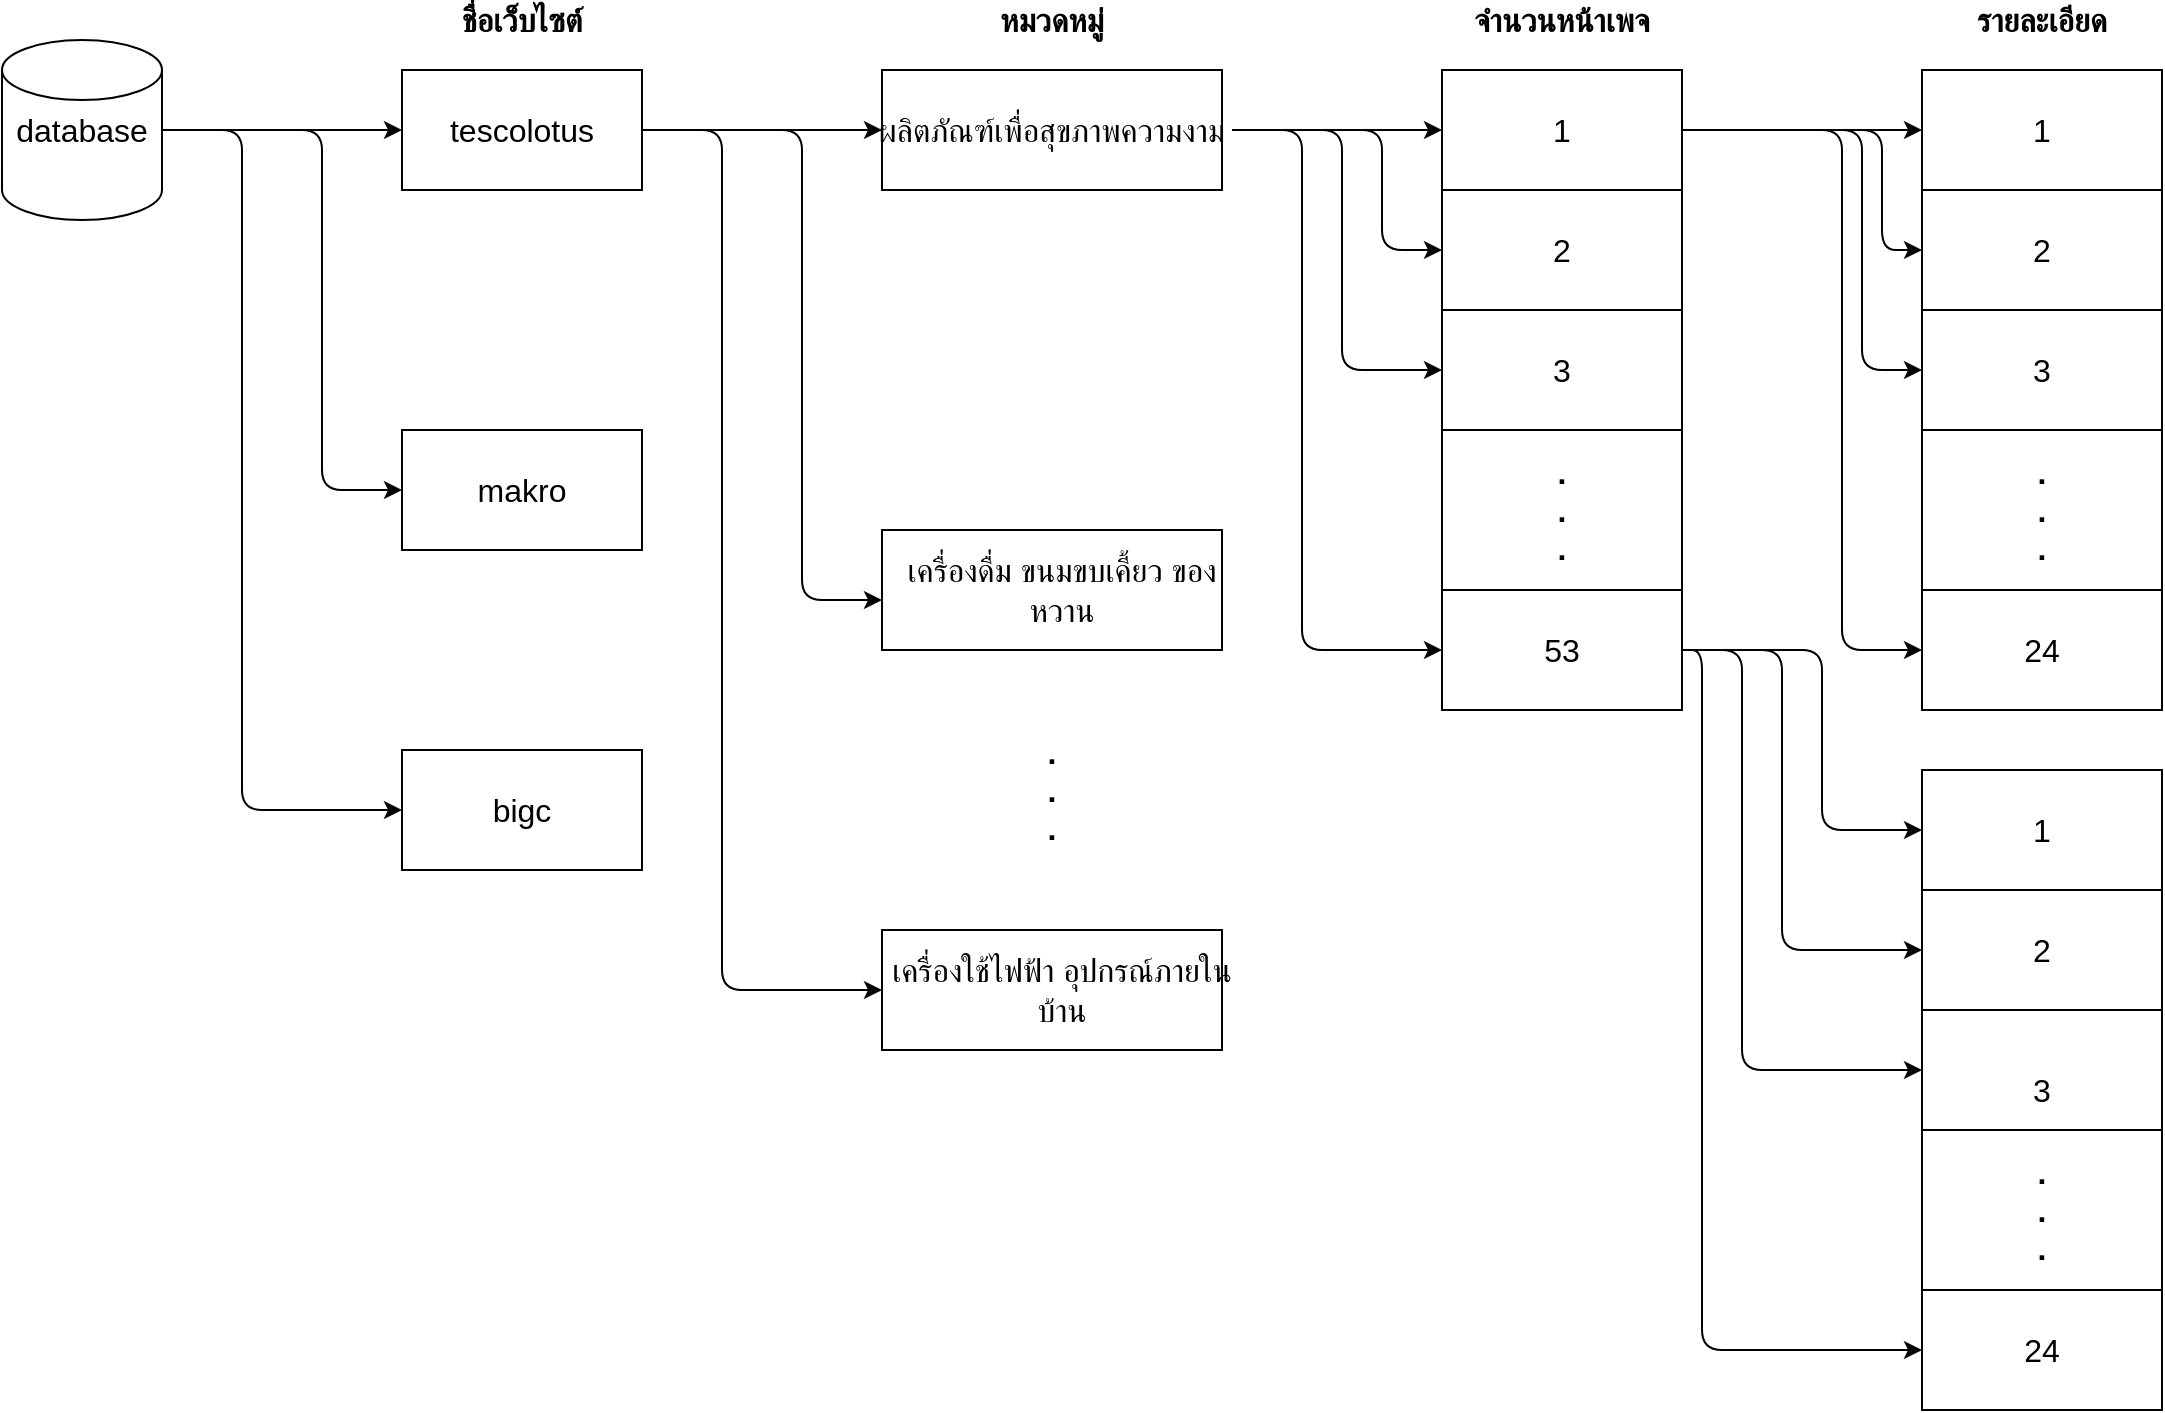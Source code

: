 <mxfile version="14.4.3" type="device"><diagram id="eDEsTDvLarD-YiUVRjUD" name="Page-1"><mxGraphModel dx="1602" dy="1026" grid="1" gridSize="10" guides="1" tooltips="1" connect="1" arrows="1" fold="1" page="1" pageScale="1" pageWidth="1920" pageHeight="1200" math="0" shadow="0"><root><mxCell id="0"/><mxCell id="1" parent="0"/><mxCell id="hex__hkt7IEPzipqFCfx-1" value="" style="shape=cylinder3;whiteSpace=wrap;html=1;boundedLbl=1;backgroundOutline=1;size=15;" vertex="1" parent="1"><mxGeometry x="80" y="35" width="80" height="90" as="geometry"/></mxCell><mxCell id="hex__hkt7IEPzipqFCfx-2" value="" style="rounded=0;whiteSpace=wrap;html=1;" vertex="1" parent="1"><mxGeometry x="280" y="50" width="120" height="60" as="geometry"/></mxCell><mxCell id="hex__hkt7IEPzipqFCfx-3" value="" style="endArrow=classic;html=1;exitX=1;exitY=0.5;exitDx=0;exitDy=0;exitPerimeter=0;entryX=0;entryY=0.5;entryDx=0;entryDy=0;" edge="1" parent="1" source="hex__hkt7IEPzipqFCfx-1" target="hex__hkt7IEPzipqFCfx-2"><mxGeometry width="50" height="50" relative="1" as="geometry"><mxPoint x="160" y="120" as="sourcePoint"/><mxPoint x="210" y="70" as="targetPoint"/></mxGeometry></mxCell><mxCell id="hex__hkt7IEPzipqFCfx-4" value="" style="rounded=0;whiteSpace=wrap;html=1;" vertex="1" parent="1"><mxGeometry x="520" y="50" width="170" height="60" as="geometry"/></mxCell><mxCell id="hex__hkt7IEPzipqFCfx-5" value="" style="endArrow=classic;html=1;exitX=1;exitY=0.5;exitDx=0;exitDy=0;entryX=0;entryY=0.5;entryDx=0;entryDy=0;" edge="1" parent="1" source="hex__hkt7IEPzipqFCfx-2" target="hex__hkt7IEPzipqFCfx-4"><mxGeometry width="50" height="50" relative="1" as="geometry"><mxPoint x="430" y="120" as="sourcePoint"/><mxPoint x="480" y="70" as="targetPoint"/></mxGeometry></mxCell><mxCell id="hex__hkt7IEPzipqFCfx-6" value="" style="rounded=0;whiteSpace=wrap;html=1;" vertex="1" parent="1"><mxGeometry x="520" y="280" width="170" height="60" as="geometry"/></mxCell><mxCell id="hex__hkt7IEPzipqFCfx-7" value="" style="rounded=0;whiteSpace=wrap;html=1;" vertex="1" parent="1"><mxGeometry x="520" y="480" width="170" height="60" as="geometry"/></mxCell><mxCell id="hex__hkt7IEPzipqFCfx-27" value="" style="rounded=0;whiteSpace=wrap;html=1;" vertex="1" parent="1"><mxGeometry x="800" y="50" width="120" height="60" as="geometry"/></mxCell><mxCell id="hex__hkt7IEPzipqFCfx-28" value="" style="rounded=0;whiteSpace=wrap;html=1;" vertex="1" parent="1"><mxGeometry x="800" y="110" width="120" height="60" as="geometry"/></mxCell><mxCell id="hex__hkt7IEPzipqFCfx-29" value="" style="rounded=0;whiteSpace=wrap;html=1;" vertex="1" parent="1"><mxGeometry x="800" y="170" width="120" height="60" as="geometry"/></mxCell><mxCell id="hex__hkt7IEPzipqFCfx-30" value="" style="rounded=0;whiteSpace=wrap;html=1;" vertex="1" parent="1"><mxGeometry x="1040" y="230" width="120" height="80" as="geometry"/></mxCell><mxCell id="hex__hkt7IEPzipqFCfx-31" value="" style="rounded=0;whiteSpace=wrap;html=1;" vertex="1" parent="1"><mxGeometry x="800" y="310" width="120" height="60" as="geometry"/></mxCell><mxCell id="hex__hkt7IEPzipqFCfx-32" value="tescolotus" style="text;html=1;strokeColor=none;fillColor=none;align=center;verticalAlign=middle;whiteSpace=wrap;rounded=0;fontSize=16;" vertex="1" parent="1"><mxGeometry x="310" y="70" width="60" height="20" as="geometry"/></mxCell><mxCell id="hex__hkt7IEPzipqFCfx-34" value="ผลิตภัณฑ์เพื่อสุขภาพความงาม" style="text;html=1;strokeColor=none;fillColor=none;align=center;verticalAlign=middle;whiteSpace=wrap;rounded=0;fontSize=16;" vertex="1" parent="1"><mxGeometry x="515" y="70" width="180" height="20" as="geometry"/></mxCell><mxCell id="hex__hkt7IEPzipqFCfx-35" value="เครื่องดื่ม ขนมขบเคี้ยว ของหวาน" style="text;html=1;strokeColor=none;fillColor=none;align=center;verticalAlign=middle;whiteSpace=wrap;rounded=0;fontSize=16;" vertex="1" parent="1"><mxGeometry x="520" y="300" width="180" height="20" as="geometry"/></mxCell><mxCell id="hex__hkt7IEPzipqFCfx-36" value="" style="endArrow=classic;html=1;fontSize=16;entryX=0;entryY=0.75;entryDx=0;entryDy=0;exitX=1;exitY=0.5;exitDx=0;exitDy=0;edgeStyle=orthogonalEdgeStyle;" edge="1" parent="1" source="hex__hkt7IEPzipqFCfx-2" target="hex__hkt7IEPzipqFCfx-35"><mxGeometry width="50" height="50" relative="1" as="geometry"><mxPoint x="400" y="280" as="sourcePoint"/><mxPoint x="450" y="230" as="targetPoint"/><Array as="points"><mxPoint x="480" y="80"/><mxPoint x="480" y="315"/></Array></mxGeometry></mxCell><mxCell id="hex__hkt7IEPzipqFCfx-37" value="เครื่องใช้ไฟฟ้า อุปกรณ์ภายในบ้าน" style="text;html=1;strokeColor=none;fillColor=none;align=center;verticalAlign=middle;whiteSpace=wrap;rounded=0;fontSize=16;" vertex="1" parent="1"><mxGeometry x="520" y="500" width="180" height="20" as="geometry"/></mxCell><mxCell id="hex__hkt7IEPzipqFCfx-40" value="" style="endArrow=classic;html=1;fontSize=16;entryX=0;entryY=0.5;entryDx=0;entryDy=0;exitX=1;exitY=0.5;exitDx=0;exitDy=0;edgeStyle=orthogonalEdgeStyle;" edge="1" parent="1" source="hex__hkt7IEPzipqFCfx-2" target="hex__hkt7IEPzipqFCfx-37"><mxGeometry width="50" height="50" relative="1" as="geometry"><mxPoint x="380" y="500" as="sourcePoint"/><mxPoint x="430" y="450" as="targetPoint"/><Array as="points"><mxPoint x="440" y="80"/><mxPoint x="440" y="510"/></Array></mxGeometry></mxCell><mxCell id="hex__hkt7IEPzipqFCfx-41" value="1" style="text;html=1;strokeColor=none;fillColor=none;align=center;verticalAlign=middle;whiteSpace=wrap;rounded=0;fontSize=16;" vertex="1" parent="1"><mxGeometry x="835" y="70" width="50" height="20" as="geometry"/></mxCell><mxCell id="hex__hkt7IEPzipqFCfx-42" value="2" style="text;html=1;strokeColor=none;fillColor=none;align=center;verticalAlign=middle;whiteSpace=wrap;rounded=0;fontSize=16;" vertex="1" parent="1"><mxGeometry x="835" y="130" width="50" height="20" as="geometry"/></mxCell><mxCell id="hex__hkt7IEPzipqFCfx-43" value="3" style="text;html=1;strokeColor=none;fillColor=none;align=center;verticalAlign=middle;whiteSpace=wrap;rounded=0;fontSize=16;" vertex="1" parent="1"><mxGeometry x="835" y="190" width="50" height="20" as="geometry"/></mxCell><mxCell id="hex__hkt7IEPzipqFCfx-46" value="53" style="text;html=1;strokeColor=none;fillColor=none;align=center;verticalAlign=middle;whiteSpace=wrap;rounded=0;fontSize=16;" vertex="1" parent="1"><mxGeometry x="835" y="330" width="50" height="20" as="geometry"/></mxCell><mxCell id="hex__hkt7IEPzipqFCfx-47" value="" style="rounded=0;whiteSpace=wrap;html=1;fontSize=16;" vertex="1" parent="1"><mxGeometry x="1040" y="50" width="120" height="60" as="geometry"/></mxCell><mxCell id="hex__hkt7IEPzipqFCfx-48" value="" style="rounded=0;whiteSpace=wrap;html=1;fontSize=16;" vertex="1" parent="1"><mxGeometry x="1040" y="110" width="120" height="60" as="geometry"/></mxCell><mxCell id="hex__hkt7IEPzipqFCfx-49" value="" style="rounded=0;whiteSpace=wrap;html=1;fontSize=16;" vertex="1" parent="1"><mxGeometry x="1040" y="170" width="120" height="60" as="geometry"/></mxCell><mxCell id="hex__hkt7IEPzipqFCfx-50" value="" style="rounded=0;whiteSpace=wrap;html=1;fontSize=16;" vertex="1" parent="1"><mxGeometry x="1040" y="310" width="120" height="60" as="geometry"/></mxCell><mxCell id="hex__hkt7IEPzipqFCfx-51" value="" style="endArrow=classic;html=1;fontSize=16;entryX=0;entryY=0.5;entryDx=0;entryDy=0;exitX=1;exitY=0.5;exitDx=0;exitDy=0;" edge="1" parent="1" source="hex__hkt7IEPzipqFCfx-34" target="hex__hkt7IEPzipqFCfx-27"><mxGeometry width="50" height="50" relative="1" as="geometry"><mxPoint x="710" y="140" as="sourcePoint"/><mxPoint x="750" y="70" as="targetPoint"/></mxGeometry></mxCell><mxCell id="hex__hkt7IEPzipqFCfx-52" value="" style="endArrow=classic;html=1;fontSize=16;entryX=0;entryY=0.5;entryDx=0;entryDy=0;exitX=1;exitY=0.5;exitDx=0;exitDy=0;edgeStyle=orthogonalEdgeStyle;" edge="1" parent="1" source="hex__hkt7IEPzipqFCfx-34" target="hex__hkt7IEPzipqFCfx-28"><mxGeometry width="50" height="50" relative="1" as="geometry"><mxPoint x="695" y="160" as="sourcePoint"/><mxPoint x="760" y="150" as="targetPoint"/><Array as="points"><mxPoint x="770" y="80"/><mxPoint x="770" y="140"/></Array></mxGeometry></mxCell><mxCell id="hex__hkt7IEPzipqFCfx-53" value="" style="endArrow=classic;html=1;fontSize=16;entryX=0;entryY=0.5;entryDx=0;entryDy=0;exitX=1;exitY=0.5;exitDx=0;exitDy=0;edgeStyle=orthogonalEdgeStyle;" edge="1" parent="1" source="hex__hkt7IEPzipqFCfx-34" target="hex__hkt7IEPzipqFCfx-29"><mxGeometry width="50" height="50" relative="1" as="geometry"><mxPoint x="700" y="210" as="sourcePoint"/><mxPoint x="800" y="190" as="targetPoint"/><Array as="points"><mxPoint x="750" y="80"/><mxPoint x="750" y="200"/></Array></mxGeometry></mxCell><mxCell id="hex__hkt7IEPzipqFCfx-54" value="" style="endArrow=classic;html=1;fontSize=16;entryX=0;entryY=0.5;entryDx=0;entryDy=0;exitX=1;exitY=0.5;exitDx=0;exitDy=0;edgeStyle=orthogonalEdgeStyle;" edge="1" parent="1" source="hex__hkt7IEPzipqFCfx-34" target="hex__hkt7IEPzipqFCfx-31"><mxGeometry width="50" height="50" relative="1" as="geometry"><mxPoint x="695" y="170" as="sourcePoint"/><mxPoint x="780" y="380" as="targetPoint"/><Array as="points"><mxPoint x="730" y="80"/><mxPoint x="730" y="340"/></Array></mxGeometry></mxCell><mxCell id="hex__hkt7IEPzipqFCfx-55" value="" style="rounded=0;whiteSpace=wrap;html=1;fontSize=16;" vertex="1" parent="1"><mxGeometry x="1040" y="400" width="120" height="60" as="geometry"/></mxCell><mxCell id="hex__hkt7IEPzipqFCfx-56" value="" style="rounded=0;whiteSpace=wrap;html=1;fontSize=16;" vertex="1" parent="1"><mxGeometry x="1040" y="460" width="120" height="60" as="geometry"/></mxCell><mxCell id="hex__hkt7IEPzipqFCfx-57" value="" style="rounded=0;whiteSpace=wrap;html=1;fontSize=16;" vertex="1" parent="1"><mxGeometry x="1040" y="520" width="120" height="60" as="geometry"/></mxCell><mxCell id="hex__hkt7IEPzipqFCfx-58" value="" style="rounded=0;whiteSpace=wrap;html=1;" vertex="1" parent="1"><mxGeometry x="1040" y="580" width="120" height="80" as="geometry"/></mxCell><mxCell id="hex__hkt7IEPzipqFCfx-59" value="" style="rounded=0;whiteSpace=wrap;html=1;fontSize=16;" vertex="1" parent="1"><mxGeometry x="1040" y="660" width="120" height="60" as="geometry"/></mxCell><mxCell id="hex__hkt7IEPzipqFCfx-61" value="" style="rounded=0;whiteSpace=wrap;html=1;" vertex="1" parent="1"><mxGeometry x="800" y="230" width="120" height="80" as="geometry"/></mxCell><mxCell id="hex__hkt7IEPzipqFCfx-62" value="&lt;b&gt;.&lt;br&gt;.&lt;br&gt;.&lt;/b&gt;" style="text;html=1;strokeColor=none;fillColor=none;align=center;verticalAlign=middle;whiteSpace=wrap;rounded=0;fontSize=16;" vertex="1" parent="1"><mxGeometry x="835" y="250" width="50" height="40" as="geometry"/></mxCell><mxCell id="hex__hkt7IEPzipqFCfx-63" value="&lt;b&gt;.&lt;br&gt;.&lt;br&gt;.&lt;/b&gt;" style="text;html=1;strokeColor=none;fillColor=none;align=center;verticalAlign=middle;whiteSpace=wrap;rounded=0;fontSize=16;" vertex="1" parent="1"><mxGeometry x="1075" y="250" width="50" height="40" as="geometry"/></mxCell><mxCell id="hex__hkt7IEPzipqFCfx-64" value="&lt;b&gt;.&lt;br&gt;.&lt;br&gt;.&lt;/b&gt;" style="text;html=1;strokeColor=none;fillColor=none;align=center;verticalAlign=middle;whiteSpace=wrap;rounded=0;fontSize=16;" vertex="1" parent="1"><mxGeometry x="1075" y="600" width="50" height="40" as="geometry"/></mxCell><mxCell id="hex__hkt7IEPzipqFCfx-65" value="1" style="text;html=1;strokeColor=none;fillColor=none;align=center;verticalAlign=middle;whiteSpace=wrap;rounded=0;fontSize=16;" vertex="1" parent="1"><mxGeometry x="1075" y="70" width="50" height="20" as="geometry"/></mxCell><mxCell id="hex__hkt7IEPzipqFCfx-66" value="2" style="text;html=1;strokeColor=none;fillColor=none;align=center;verticalAlign=middle;whiteSpace=wrap;rounded=0;fontSize=16;" vertex="1" parent="1"><mxGeometry x="1075" y="130" width="50" height="20" as="geometry"/></mxCell><mxCell id="hex__hkt7IEPzipqFCfx-67" value="3" style="text;html=1;strokeColor=none;fillColor=none;align=center;verticalAlign=middle;whiteSpace=wrap;rounded=0;fontSize=16;" vertex="1" parent="1"><mxGeometry x="1075" y="190" width="50" height="20" as="geometry"/></mxCell><mxCell id="hex__hkt7IEPzipqFCfx-68" value="24" style="text;html=1;strokeColor=none;fillColor=none;align=center;verticalAlign=middle;whiteSpace=wrap;rounded=0;fontSize=16;" vertex="1" parent="1"><mxGeometry x="1075" y="330" width="50" height="20" as="geometry"/></mxCell><mxCell id="hex__hkt7IEPzipqFCfx-69" value="1" style="text;html=1;strokeColor=none;fillColor=none;align=center;verticalAlign=middle;whiteSpace=wrap;rounded=0;fontSize=16;" vertex="1" parent="1"><mxGeometry x="1075" y="420" width="50" height="20" as="geometry"/></mxCell><mxCell id="hex__hkt7IEPzipqFCfx-70" value="2" style="text;html=1;strokeColor=none;fillColor=none;align=center;verticalAlign=middle;whiteSpace=wrap;rounded=0;fontSize=16;" vertex="1" parent="1"><mxGeometry x="1075" y="480" width="50" height="20" as="geometry"/></mxCell><mxCell id="hex__hkt7IEPzipqFCfx-71" value="3" style="text;html=1;strokeColor=none;fillColor=none;align=center;verticalAlign=middle;whiteSpace=wrap;rounded=0;fontSize=16;" vertex="1" parent="1"><mxGeometry x="1075" y="550" width="50" height="20" as="geometry"/></mxCell><mxCell id="hex__hkt7IEPzipqFCfx-72" value="24" style="text;html=1;strokeColor=none;fillColor=none;align=center;verticalAlign=middle;whiteSpace=wrap;rounded=0;fontSize=16;" vertex="1" parent="1"><mxGeometry x="1075" y="680" width="50" height="20" as="geometry"/></mxCell><mxCell id="hex__hkt7IEPzipqFCfx-73" value="" style="endArrow=classic;html=1;fontSize=16;exitX=1;exitY=0.5;exitDx=0;exitDy=0;entryX=0;entryY=0.5;entryDx=0;entryDy=0;" edge="1" parent="1" source="hex__hkt7IEPzipqFCfx-27" target="hex__hkt7IEPzipqFCfx-47"><mxGeometry width="50" height="50" relative="1" as="geometry"><mxPoint x="960" y="190" as="sourcePoint"/><mxPoint x="1010" y="140" as="targetPoint"/></mxGeometry></mxCell><mxCell id="hex__hkt7IEPzipqFCfx-74" value="" style="endArrow=classic;html=1;fontSize=16;exitX=1;exitY=0.5;exitDx=0;exitDy=0;entryX=0;entryY=0.5;entryDx=0;entryDy=0;edgeStyle=orthogonalEdgeStyle;" edge="1" parent="1" source="hex__hkt7IEPzipqFCfx-27" target="hex__hkt7IEPzipqFCfx-48"><mxGeometry width="50" height="50" relative="1" as="geometry"><mxPoint x="960" y="470" as="sourcePoint"/><mxPoint x="1010" y="420" as="targetPoint"/><Array as="points"><mxPoint x="1020" y="80"/><mxPoint x="1020" y="140"/></Array></mxGeometry></mxCell><mxCell id="hex__hkt7IEPzipqFCfx-75" value="" style="endArrow=classic;html=1;fontSize=16;exitX=1;exitY=0.5;exitDx=0;exitDy=0;entryX=0;entryY=0.5;entryDx=0;entryDy=0;edgeStyle=orthogonalEdgeStyle;" edge="1" parent="1" source="hex__hkt7IEPzipqFCfx-27" target="hex__hkt7IEPzipqFCfx-49"><mxGeometry width="50" height="50" relative="1" as="geometry"><mxPoint x="860" y="520" as="sourcePoint"/><mxPoint x="910" y="470" as="targetPoint"/><Array as="points"><mxPoint x="1010" y="80"/><mxPoint x="1010" y="200"/></Array></mxGeometry></mxCell><mxCell id="hex__hkt7IEPzipqFCfx-76" value="" style="endArrow=classic;html=1;fontSize=16;exitX=1;exitY=0.5;exitDx=0;exitDy=0;entryX=0;entryY=0.5;entryDx=0;entryDy=0;edgeStyle=orthogonalEdgeStyle;" edge="1" parent="1" source="hex__hkt7IEPzipqFCfx-27" target="hex__hkt7IEPzipqFCfx-50"><mxGeometry width="50" height="50" relative="1" as="geometry"><mxPoint x="920" y="510" as="sourcePoint"/><mxPoint x="970" y="460" as="targetPoint"/><Array as="points"><mxPoint x="1000" y="80"/><mxPoint x="1000" y="340"/></Array></mxGeometry></mxCell><mxCell id="hex__hkt7IEPzipqFCfx-77" value="" style="endArrow=classic;html=1;fontSize=16;exitX=1;exitY=0.5;exitDx=0;exitDy=0;entryX=0;entryY=0.5;entryDx=0;entryDy=0;edgeStyle=orthogonalEdgeStyle;" edge="1" parent="1" source="hex__hkt7IEPzipqFCfx-31" target="hex__hkt7IEPzipqFCfx-55"><mxGeometry width="50" height="50" relative="1" as="geometry"><mxPoint x="930" y="510" as="sourcePoint"/><mxPoint x="980" y="460" as="targetPoint"/><Array as="points"><mxPoint x="990" y="340"/><mxPoint x="990" y="430"/></Array></mxGeometry></mxCell><mxCell id="hex__hkt7IEPzipqFCfx-78" value="" style="endArrow=classic;html=1;fontSize=16;exitX=1;exitY=0.5;exitDx=0;exitDy=0;entryX=0;entryY=0.5;entryDx=0;entryDy=0;edgeStyle=orthogonalEdgeStyle;" edge="1" parent="1" source="hex__hkt7IEPzipqFCfx-31" target="hex__hkt7IEPzipqFCfx-56"><mxGeometry width="50" height="50" relative="1" as="geometry"><mxPoint x="970" y="570" as="sourcePoint"/><mxPoint x="1020" y="520" as="targetPoint"/><Array as="points"><mxPoint x="970" y="340"/><mxPoint x="970" y="490"/></Array></mxGeometry></mxCell><mxCell id="hex__hkt7IEPzipqFCfx-79" value="" style="endArrow=classic;html=1;fontSize=16;exitX=1;exitY=0.5;exitDx=0;exitDy=0;entryX=0;entryY=0.5;entryDx=0;entryDy=0;edgeStyle=orthogonalEdgeStyle;" edge="1" parent="1" source="hex__hkt7IEPzipqFCfx-31" target="hex__hkt7IEPzipqFCfx-57"><mxGeometry width="50" height="50" relative="1" as="geometry"><mxPoint x="960" y="570" as="sourcePoint"/><mxPoint x="1010" y="520" as="targetPoint"/><Array as="points"><mxPoint x="950" y="340"/><mxPoint x="950" y="550"/></Array></mxGeometry></mxCell><mxCell id="hex__hkt7IEPzipqFCfx-80" value="" style="endArrow=classic;html=1;fontSize=16;exitX=1;exitY=0.5;exitDx=0;exitDy=0;entryX=0;entryY=0.5;entryDx=0;entryDy=0;edgeStyle=orthogonalEdgeStyle;" edge="1" parent="1" source="hex__hkt7IEPzipqFCfx-31" target="hex__hkt7IEPzipqFCfx-59"><mxGeometry width="50" height="50" relative="1" as="geometry"><mxPoint x="880" y="650" as="sourcePoint"/><mxPoint x="930" y="600" as="targetPoint"/><Array as="points"><mxPoint x="930" y="340"/><mxPoint x="930" y="690"/></Array></mxGeometry></mxCell><mxCell id="hex__hkt7IEPzipqFCfx-81" value="database" style="text;html=1;strokeColor=none;fillColor=none;align=center;verticalAlign=middle;whiteSpace=wrap;rounded=0;fontSize=16;" vertex="1" parent="1"><mxGeometry x="90" y="70" width="60" height="20" as="geometry"/></mxCell><mxCell id="hex__hkt7IEPzipqFCfx-82" value="&lt;b&gt;ชื่อเว็บไซต์&lt;/b&gt;" style="text;html=1;strokeColor=none;fillColor=none;align=center;verticalAlign=middle;whiteSpace=wrap;rounded=0;fontSize=16;" vertex="1" parent="1"><mxGeometry x="300" y="15" width="80" height="20" as="geometry"/></mxCell><mxCell id="hex__hkt7IEPzipqFCfx-83" value="&lt;b&gt;หมวดหมู่&lt;/b&gt;" style="text;html=1;strokeColor=none;fillColor=none;align=center;verticalAlign=middle;whiteSpace=wrap;rounded=0;fontSize=16;" vertex="1" parent="1"><mxGeometry x="565" y="15" width="80" height="20" as="geometry"/></mxCell><mxCell id="hex__hkt7IEPzipqFCfx-84" value="&lt;b&gt;จำนวนหน้าเพจ&lt;/b&gt;" style="text;html=1;strokeColor=none;fillColor=none;align=center;verticalAlign=middle;whiteSpace=wrap;rounded=0;fontSize=16;" vertex="1" parent="1"><mxGeometry x="805" y="15" width="110" height="20" as="geometry"/></mxCell><mxCell id="hex__hkt7IEPzipqFCfx-85" value="&lt;b&gt;รายละเอียด&lt;/b&gt;" style="text;html=1;strokeColor=none;fillColor=none;align=center;verticalAlign=middle;whiteSpace=wrap;rounded=0;fontSize=16;" vertex="1" parent="1"><mxGeometry x="1055" y="15" width="90" height="20" as="geometry"/></mxCell><mxCell id="hex__hkt7IEPzipqFCfx-86" value="" style="rounded=0;whiteSpace=wrap;html=1;fontSize=16;" vertex="1" parent="1"><mxGeometry x="280" y="230" width="120" height="60" as="geometry"/></mxCell><mxCell id="hex__hkt7IEPzipqFCfx-87" value="makro" style="text;html=1;strokeColor=none;fillColor=none;align=center;verticalAlign=middle;whiteSpace=wrap;rounded=0;fontSize=16;" vertex="1" parent="1"><mxGeometry x="310" y="250" width="60" height="20" as="geometry"/></mxCell><mxCell id="hex__hkt7IEPzipqFCfx-88" value="" style="rounded=0;whiteSpace=wrap;html=1;fontSize=16;" vertex="1" parent="1"><mxGeometry x="280" y="390" width="120" height="60" as="geometry"/></mxCell><mxCell id="hex__hkt7IEPzipqFCfx-89" value="bigc" style="text;html=1;strokeColor=none;fillColor=none;align=center;verticalAlign=middle;whiteSpace=wrap;rounded=0;fontSize=16;" vertex="1" parent="1"><mxGeometry x="310" y="410" width="60" height="20" as="geometry"/></mxCell><mxCell id="hex__hkt7IEPzipqFCfx-90" value="" style="endArrow=classic;html=1;fontSize=16;entryX=0;entryY=0.5;entryDx=0;entryDy=0;exitX=1;exitY=0.5;exitDx=0;exitDy=0;exitPerimeter=0;edgeStyle=orthogonalEdgeStyle;" edge="1" parent="1" source="hex__hkt7IEPzipqFCfx-1" target="hex__hkt7IEPzipqFCfx-86"><mxGeometry width="50" height="50" relative="1" as="geometry"><mxPoint x="70" y="320" as="sourcePoint"/><mxPoint x="120" y="270" as="targetPoint"/><Array as="points"><mxPoint x="240" y="80"/><mxPoint x="240" y="260"/></Array></mxGeometry></mxCell><mxCell id="hex__hkt7IEPzipqFCfx-91" value="" style="endArrow=classic;html=1;fontSize=16;entryX=0;entryY=0.5;entryDx=0;entryDy=0;exitX=1;exitY=0.5;exitDx=0;exitDy=0;exitPerimeter=0;edgeStyle=orthogonalEdgeStyle;" edge="1" parent="1" source="hex__hkt7IEPzipqFCfx-1" target="hex__hkt7IEPzipqFCfx-88"><mxGeometry width="50" height="50" relative="1" as="geometry"><mxPoint x="160" y="470" as="sourcePoint"/><mxPoint x="210" y="420" as="targetPoint"/><Array as="points"><mxPoint x="200" y="80"/><mxPoint x="200" y="420"/></Array></mxGeometry></mxCell><mxCell id="hex__hkt7IEPzipqFCfx-92" value="&lt;b&gt;.&lt;br&gt;.&lt;br&gt;.&lt;/b&gt;" style="text;html=1;strokeColor=none;fillColor=none;align=center;verticalAlign=middle;whiteSpace=wrap;rounded=0;fontSize=16;" vertex="1" parent="1"><mxGeometry x="580" y="390" width="50" height="40" as="geometry"/></mxCell></root></mxGraphModel></diagram></mxfile>